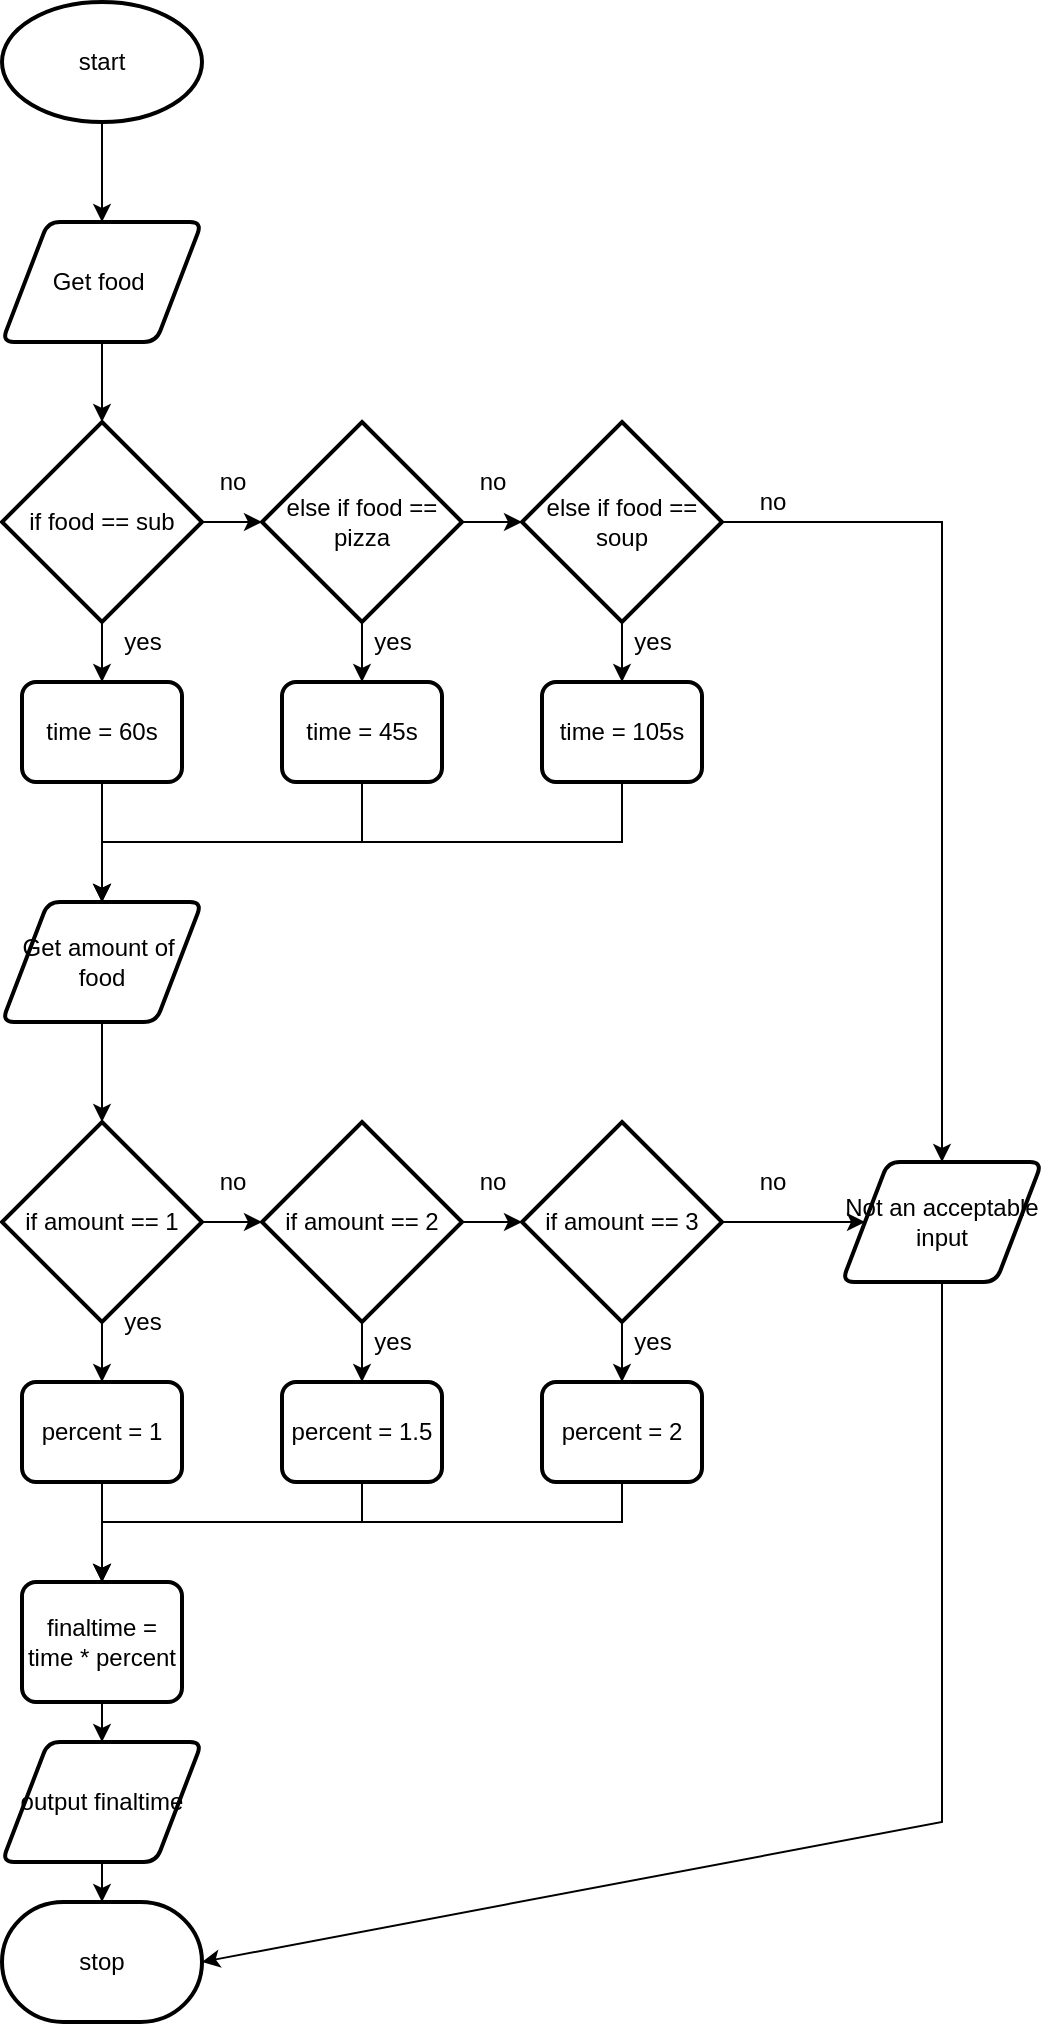 <mxfile>
    <diagram id="zeTBQMAxX7U0hHKNN5j0" name="Page-1">
        <mxGraphModel dx="1074" dy="717" grid="1" gridSize="10" guides="1" tooltips="1" connect="1" arrows="1" fold="1" page="1" pageScale="1" pageWidth="827" pageHeight="1169" math="0" shadow="0">
            <root>
                <mxCell id="0"/>
                <mxCell id="1" parent="0"/>
                <mxCell id="2" style="edgeStyle=none;html=1;exitX=0.5;exitY=1;exitDx=0;exitDy=0;exitPerimeter=0;entryX=0.5;entryY=0;entryDx=0;entryDy=0;" edge="1" parent="1" source="3" target="5">
                    <mxGeometry relative="1" as="geometry">
                        <mxPoint x="370" y="400" as="targetPoint"/>
                    </mxGeometry>
                </mxCell>
                <mxCell id="3" value="start" style="strokeWidth=2;html=1;shape=mxgraph.flowchart.start_1;whiteSpace=wrap;" vertex="1" parent="1">
                    <mxGeometry x="320" y="290" width="100" height="60" as="geometry"/>
                </mxCell>
                <mxCell id="4" style="edgeStyle=none;html=1;exitX=0.5;exitY=1;exitDx=0;exitDy=0;entryX=0.5;entryY=0;entryDx=0;entryDy=0;entryPerimeter=0;" edge="1" parent="1" source="5" target="9">
                    <mxGeometry relative="1" as="geometry">
                        <mxPoint x="370" y="490" as="targetPoint"/>
                    </mxGeometry>
                </mxCell>
                <mxCell id="5" value="Get food&amp;nbsp;" style="shape=parallelogram;html=1;strokeWidth=2;perimeter=parallelogramPerimeter;whiteSpace=wrap;rounded=1;arcSize=12;size=0.23;" vertex="1" parent="1">
                    <mxGeometry x="320" y="400" width="100" height="60" as="geometry"/>
                </mxCell>
                <mxCell id="6" style="edgeStyle=none;rounded=0;html=1;exitX=0.5;exitY=1;exitDx=0;exitDy=0;exitPerimeter=0;entryX=0.5;entryY=0;entryDx=0;entryDy=0;entryPerimeter=0;" edge="1" parent="1" target="9">
                    <mxGeometry relative="1" as="geometry">
                        <mxPoint x="370" y="590" as="sourcePoint"/>
                    </mxGeometry>
                </mxCell>
                <mxCell id="7" style="edgeStyle=none;rounded=0;html=1;exitX=1;exitY=0.5;exitDx=0;exitDy=0;exitPerimeter=0;entryX=0;entryY=0.5;entryDx=0;entryDy=0;entryPerimeter=0;" edge="1" parent="1" source="9" target="12">
                    <mxGeometry relative="1" as="geometry"/>
                </mxCell>
                <mxCell id="8" style="edgeStyle=none;rounded=0;html=1;exitX=0.5;exitY=1;exitDx=0;exitDy=0;exitPerimeter=0;entryX=0.5;entryY=0;entryDx=0;entryDy=0;" edge="1" parent="1" source="9" target="18">
                    <mxGeometry relative="1" as="geometry"/>
                </mxCell>
                <mxCell id="9" value="if food == sub" style="strokeWidth=2;html=1;shape=mxgraph.flowchart.decision;whiteSpace=wrap;" vertex="1" parent="1">
                    <mxGeometry x="320" y="500" width="100" height="100" as="geometry"/>
                </mxCell>
                <mxCell id="10" style="edgeStyle=none;rounded=0;html=1;exitX=1;exitY=0.5;exitDx=0;exitDy=0;exitPerimeter=0;" edge="1" parent="1" source="12" target="15">
                    <mxGeometry relative="1" as="geometry"/>
                </mxCell>
                <mxCell id="11" style="edgeStyle=none;rounded=0;html=1;exitX=0.5;exitY=1;exitDx=0;exitDy=0;exitPerimeter=0;entryX=0.5;entryY=0;entryDx=0;entryDy=0;" edge="1" parent="1" source="12" target="20">
                    <mxGeometry relative="1" as="geometry"/>
                </mxCell>
                <mxCell id="12" value="else if food == pizza" style="strokeWidth=2;html=1;shape=mxgraph.flowchart.decision;whiteSpace=wrap;" vertex="1" parent="1">
                    <mxGeometry x="450" y="500" width="100" height="100" as="geometry"/>
                </mxCell>
                <mxCell id="13" style="edgeStyle=none;rounded=0;html=1;exitX=0.5;exitY=1;exitDx=0;exitDy=0;exitPerimeter=0;entryX=0.5;entryY=0;entryDx=0;entryDy=0;" edge="1" parent="1" source="15" target="22">
                    <mxGeometry relative="1" as="geometry"/>
                </mxCell>
                <mxCell id="14" style="edgeStyle=none;rounded=0;html=1;entryX=0.5;entryY=0;entryDx=0;entryDy=0;exitX=1;exitY=0.5;exitDx=0;exitDy=0;exitPerimeter=0;" edge="1" parent="1" source="15" target="51">
                    <mxGeometry relative="1" as="geometry">
                        <mxPoint x="751.5" y="550" as="targetPoint"/>
                        <Array as="points">
                            <mxPoint x="790" y="550"/>
                        </Array>
                    </mxGeometry>
                </mxCell>
                <mxCell id="15" value="else if food == soup" style="strokeWidth=2;html=1;shape=mxgraph.flowchart.decision;whiteSpace=wrap;" vertex="1" parent="1">
                    <mxGeometry x="580" y="500" width="100" height="100" as="geometry"/>
                </mxCell>
                <mxCell id="16" value="yes" style="text;html=1;align=center;verticalAlign=middle;resizable=0;points=[];autosize=1;strokeColor=none;fillColor=none;" vertex="1" parent="1">
                    <mxGeometry x="375" y="600" width="30" height="20" as="geometry"/>
                </mxCell>
                <mxCell id="17" style="edgeStyle=none;rounded=0;html=1;exitX=0.5;exitY=1;exitDx=0;exitDy=0;" edge="1" parent="1" source="18">
                    <mxGeometry relative="1" as="geometry">
                        <mxPoint x="370" y="740" as="targetPoint"/>
                    </mxGeometry>
                </mxCell>
                <mxCell id="18" value="time = 60s" style="rounded=1;whiteSpace=wrap;html=1;absoluteArcSize=1;arcSize=14;strokeWidth=2;" vertex="1" parent="1">
                    <mxGeometry x="330" y="630" width="80" height="50" as="geometry"/>
                </mxCell>
                <mxCell id="19" style="edgeStyle=none;html=1;exitX=0.5;exitY=1;exitDx=0;exitDy=0;entryX=0.5;entryY=0;entryDx=0;entryDy=0;rounded=0;" edge="1" parent="1" source="20" target="28">
                    <mxGeometry relative="1" as="geometry">
                        <Array as="points">
                            <mxPoint x="500" y="710"/>
                            <mxPoint x="370" y="710"/>
                        </Array>
                    </mxGeometry>
                </mxCell>
                <mxCell id="20" value="time = 45s" style="rounded=1;whiteSpace=wrap;html=1;absoluteArcSize=1;arcSize=14;strokeWidth=2;" vertex="1" parent="1">
                    <mxGeometry x="460" y="630" width="80" height="50" as="geometry"/>
                </mxCell>
                <mxCell id="21" style="edgeStyle=none;html=1;exitX=0.5;exitY=1;exitDx=0;exitDy=0;entryX=0.5;entryY=0;entryDx=0;entryDy=0;rounded=0;" edge="1" parent="1" source="22" target="28">
                    <mxGeometry relative="1" as="geometry">
                        <Array as="points">
                            <mxPoint x="630" y="710"/>
                            <mxPoint x="500" y="710"/>
                            <mxPoint x="370" y="710"/>
                        </Array>
                    </mxGeometry>
                </mxCell>
                <mxCell id="22" value="time = 105s" style="rounded=1;whiteSpace=wrap;html=1;absoluteArcSize=1;arcSize=14;strokeWidth=2;" vertex="1" parent="1">
                    <mxGeometry x="590" y="630" width="80" height="50" as="geometry"/>
                </mxCell>
                <mxCell id="23" value="no" style="text;html=1;align=center;verticalAlign=middle;resizable=0;points=[];autosize=1;strokeColor=none;fillColor=none;" vertex="1" parent="1">
                    <mxGeometry x="420" y="520" width="30" height="20" as="geometry"/>
                </mxCell>
                <mxCell id="24" value="no" style="text;html=1;align=center;verticalAlign=middle;resizable=0;points=[];autosize=1;strokeColor=none;fillColor=none;" vertex="1" parent="1">
                    <mxGeometry x="550" y="520" width="30" height="20" as="geometry"/>
                </mxCell>
                <mxCell id="25" value="yes" style="text;html=1;align=center;verticalAlign=middle;resizable=0;points=[];autosize=1;strokeColor=none;fillColor=none;" vertex="1" parent="1">
                    <mxGeometry x="500" y="600" width="30" height="20" as="geometry"/>
                </mxCell>
                <mxCell id="26" value="yes" style="text;html=1;align=center;verticalAlign=middle;resizable=0;points=[];autosize=1;strokeColor=none;fillColor=none;" vertex="1" parent="1">
                    <mxGeometry x="630" y="600" width="30" height="20" as="geometry"/>
                </mxCell>
                <mxCell id="27" style="edgeStyle=none;rounded=0;html=1;exitX=0.5;exitY=1;exitDx=0;exitDy=0;entryX=0.5;entryY=0;entryDx=0;entryDy=0;entryPerimeter=0;" edge="1" parent="1" source="28" target="32">
                    <mxGeometry relative="1" as="geometry"/>
                </mxCell>
                <mxCell id="28" value="Get amount of&amp;nbsp; food" style="shape=parallelogram;html=1;strokeWidth=2;perimeter=parallelogramPerimeter;whiteSpace=wrap;rounded=1;arcSize=12;size=0.23;" vertex="1" parent="1">
                    <mxGeometry x="320" y="740" width="100" height="60" as="geometry"/>
                </mxCell>
                <mxCell id="29" style="edgeStyle=none;rounded=0;html=1;exitX=0.5;exitY=1;exitDx=0;exitDy=0;exitPerimeter=0;entryX=0.5;entryY=0;entryDx=0;entryDy=0;entryPerimeter=0;" edge="1" parent="1" target="32">
                    <mxGeometry relative="1" as="geometry">
                        <mxPoint x="370" y="940" as="sourcePoint"/>
                    </mxGeometry>
                </mxCell>
                <mxCell id="30" style="edgeStyle=none;rounded=0;html=1;exitX=1;exitY=0.5;exitDx=0;exitDy=0;exitPerimeter=0;entryX=0;entryY=0.5;entryDx=0;entryDy=0;entryPerimeter=0;" edge="1" parent="1" source="32" target="35">
                    <mxGeometry relative="1" as="geometry"/>
                </mxCell>
                <mxCell id="31" style="edgeStyle=none;rounded=0;html=1;exitX=0.5;exitY=1;exitDx=0;exitDy=0;exitPerimeter=0;entryX=0.5;entryY=0;entryDx=0;entryDy=0;" edge="1" parent="1" source="32" target="41">
                    <mxGeometry relative="1" as="geometry"/>
                </mxCell>
                <mxCell id="32" value="if amount == 1" style="strokeWidth=2;html=1;shape=mxgraph.flowchart.decision;whiteSpace=wrap;" vertex="1" parent="1">
                    <mxGeometry x="320" y="850" width="100" height="100" as="geometry"/>
                </mxCell>
                <mxCell id="33" style="edgeStyle=none;rounded=0;html=1;exitX=1;exitY=0.5;exitDx=0;exitDy=0;exitPerimeter=0;" edge="1" parent="1" source="35" target="38">
                    <mxGeometry relative="1" as="geometry"/>
                </mxCell>
                <mxCell id="34" style="edgeStyle=none;rounded=0;html=1;exitX=0.5;exitY=1;exitDx=0;exitDy=0;exitPerimeter=0;entryX=0.5;entryY=0;entryDx=0;entryDy=0;" edge="1" parent="1" source="35" target="43">
                    <mxGeometry relative="1" as="geometry"/>
                </mxCell>
                <mxCell id="35" value="&lt;span&gt;if amount == 2&lt;/span&gt;" style="strokeWidth=2;html=1;shape=mxgraph.flowchart.decision;whiteSpace=wrap;" vertex="1" parent="1">
                    <mxGeometry x="450" y="850" width="100" height="100" as="geometry"/>
                </mxCell>
                <mxCell id="36" style="edgeStyle=none;rounded=0;html=1;exitX=0.5;exitY=1;exitDx=0;exitDy=0;exitPerimeter=0;entryX=0.5;entryY=0;entryDx=0;entryDy=0;" edge="1" parent="1" source="38" target="45">
                    <mxGeometry relative="1" as="geometry"/>
                </mxCell>
                <mxCell id="37" style="edgeStyle=none;rounded=0;html=1;exitX=1;exitY=0.5;exitDx=0;exitDy=0;exitPerimeter=0;entryX=0;entryY=0.5;entryDx=0;entryDy=0;" edge="1" parent="1" source="38" target="51">
                    <mxGeometry relative="1" as="geometry"/>
                </mxCell>
                <mxCell id="38" value="if amount == 3" style="strokeWidth=2;html=1;shape=mxgraph.flowchart.decision;whiteSpace=wrap;" vertex="1" parent="1">
                    <mxGeometry x="580" y="850" width="100" height="100" as="geometry"/>
                </mxCell>
                <mxCell id="39" value="yes" style="text;html=1;align=center;verticalAlign=middle;resizable=0;points=[];autosize=1;strokeColor=none;fillColor=none;" vertex="1" parent="1">
                    <mxGeometry x="375" y="940" width="30" height="20" as="geometry"/>
                </mxCell>
                <mxCell id="40" style="edgeStyle=none;rounded=0;html=1;exitX=0.5;exitY=1;exitDx=0;exitDy=0;entryX=0.5;entryY=0;entryDx=0;entryDy=0;" edge="1" parent="1" source="41" target="55">
                    <mxGeometry relative="1" as="geometry"/>
                </mxCell>
                <mxCell id="41" value="percent = 1" style="rounded=1;whiteSpace=wrap;html=1;absoluteArcSize=1;arcSize=14;strokeWidth=2;" vertex="1" parent="1">
                    <mxGeometry x="330" y="980" width="80" height="50" as="geometry"/>
                </mxCell>
                <mxCell id="42" style="edgeStyle=none;rounded=0;html=1;exitX=0.5;exitY=1;exitDx=0;exitDy=0;entryX=0.5;entryY=0;entryDx=0;entryDy=0;" edge="1" parent="1" source="43" target="55">
                    <mxGeometry relative="1" as="geometry">
                        <Array as="points">
                            <mxPoint x="500" y="1050"/>
                            <mxPoint x="370" y="1050"/>
                        </Array>
                    </mxGeometry>
                </mxCell>
                <mxCell id="43" value="percent = 1.5" style="rounded=1;whiteSpace=wrap;html=1;absoluteArcSize=1;arcSize=14;strokeWidth=2;" vertex="1" parent="1">
                    <mxGeometry x="460" y="980" width="80" height="50" as="geometry"/>
                </mxCell>
                <mxCell id="44" style="edgeStyle=none;rounded=0;html=1;exitX=0.5;exitY=1;exitDx=0;exitDy=0;entryX=0.5;entryY=0;entryDx=0;entryDy=0;" edge="1" parent="1" source="45" target="55">
                    <mxGeometry relative="1" as="geometry">
                        <Array as="points">
                            <mxPoint x="630" y="1050"/>
                            <mxPoint x="370" y="1050"/>
                        </Array>
                    </mxGeometry>
                </mxCell>
                <mxCell id="45" value="percent = 2" style="rounded=1;whiteSpace=wrap;html=1;absoluteArcSize=1;arcSize=14;strokeWidth=2;" vertex="1" parent="1">
                    <mxGeometry x="590" y="980" width="80" height="50" as="geometry"/>
                </mxCell>
                <mxCell id="46" value="no" style="text;html=1;align=center;verticalAlign=middle;resizable=0;points=[];autosize=1;strokeColor=none;fillColor=none;" vertex="1" parent="1">
                    <mxGeometry x="420" y="870" width="30" height="20" as="geometry"/>
                </mxCell>
                <mxCell id="47" value="no" style="text;html=1;align=center;verticalAlign=middle;resizable=0;points=[];autosize=1;strokeColor=none;fillColor=none;" vertex="1" parent="1">
                    <mxGeometry x="550" y="870" width="30" height="20" as="geometry"/>
                </mxCell>
                <mxCell id="48" value="yes" style="text;html=1;align=center;verticalAlign=middle;resizable=0;points=[];autosize=1;strokeColor=none;fillColor=none;" vertex="1" parent="1">
                    <mxGeometry x="500" y="950" width="30" height="20" as="geometry"/>
                </mxCell>
                <mxCell id="49" value="yes" style="text;html=1;align=center;verticalAlign=middle;resizable=0;points=[];autosize=1;strokeColor=none;fillColor=none;" vertex="1" parent="1">
                    <mxGeometry x="630" y="950" width="30" height="20" as="geometry"/>
                </mxCell>
                <mxCell id="50" style="edgeStyle=none;rounded=0;html=1;entryX=1;entryY=0.5;entryDx=0;entryDy=0;entryPerimeter=0;" edge="1" parent="1" source="51" target="56">
                    <mxGeometry relative="1" as="geometry">
                        <Array as="points">
                            <mxPoint x="790" y="1200"/>
                        </Array>
                    </mxGeometry>
                </mxCell>
                <mxCell id="51" value="Not an acceptable input" style="shape=parallelogram;html=1;strokeWidth=2;perimeter=parallelogramPerimeter;whiteSpace=wrap;rounded=1;arcSize=12;size=0.23;" vertex="1" parent="1">
                    <mxGeometry x="740" y="870" width="100" height="60" as="geometry"/>
                </mxCell>
                <mxCell id="52" value="no" style="text;html=1;align=center;verticalAlign=middle;resizable=0;points=[];autosize=1;strokeColor=none;fillColor=none;" vertex="1" parent="1">
                    <mxGeometry x="690" y="530" width="30" height="20" as="geometry"/>
                </mxCell>
                <mxCell id="53" value="no" style="text;html=1;align=center;verticalAlign=middle;resizable=0;points=[];autosize=1;strokeColor=none;fillColor=none;" vertex="1" parent="1">
                    <mxGeometry x="690" y="870" width="30" height="20" as="geometry"/>
                </mxCell>
                <mxCell id="54" style="edgeStyle=none;rounded=0;html=1;exitX=0.5;exitY=1;exitDx=0;exitDy=0;entryX=0.5;entryY=0;entryDx=0;entryDy=0;" edge="1" parent="1" source="55" target="58">
                    <mxGeometry relative="1" as="geometry"/>
                </mxCell>
                <mxCell id="55" value="finaltime = time * percent" style="rounded=1;whiteSpace=wrap;html=1;absoluteArcSize=1;arcSize=14;strokeWidth=2;" vertex="1" parent="1">
                    <mxGeometry x="330" y="1080" width="80" height="60" as="geometry"/>
                </mxCell>
                <mxCell id="56" value="stop" style="strokeWidth=2;html=1;shape=mxgraph.flowchart.terminator;whiteSpace=wrap;" vertex="1" parent="1">
                    <mxGeometry x="320" y="1240" width="100" height="60" as="geometry"/>
                </mxCell>
                <mxCell id="57" style="edgeStyle=none;rounded=0;html=1;exitX=0.5;exitY=1;exitDx=0;exitDy=0;" edge="1" parent="1" source="58" target="56">
                    <mxGeometry relative="1" as="geometry"/>
                </mxCell>
                <mxCell id="58" value="output finaltime" style="shape=parallelogram;html=1;strokeWidth=2;perimeter=parallelogramPerimeter;whiteSpace=wrap;rounded=1;arcSize=12;size=0.23;" vertex="1" parent="1">
                    <mxGeometry x="320" y="1160" width="100" height="60" as="geometry"/>
                </mxCell>
            </root>
        </mxGraphModel>
    </diagram>
</mxfile>